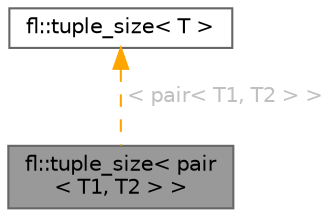 digraph "fl::tuple_size&lt; pair&lt; T1, T2 &gt; &gt;"
{
 // INTERACTIVE_SVG=YES
 // LATEX_PDF_SIZE
  bgcolor="transparent";
  edge [fontname=Helvetica,fontsize=10,labelfontname=Helvetica,labelfontsize=10];
  node [fontname=Helvetica,fontsize=10,shape=box,height=0.2,width=0.4];
  Node1 [id="Node000001",label="fl::tuple_size\< pair\l\< T1, T2 \> \>",height=0.2,width=0.4,color="gray40", fillcolor="grey60", style="filled", fontcolor="black",tooltip=" "];
  Node2 -> Node1 [id="edge1_Node000001_Node000002",dir="back",color="orange",style="dashed",tooltip=" ",label=" \< pair\< T1, T2 \> \>",fontcolor="grey" ];
  Node2 [id="Node000002",label="fl::tuple_size\< T \>",height=0.2,width=0.4,color="gray40", fillcolor="white", style="filled",URL="$d4/d36/namespacefl.html#d5/dd1/structfl_1_1tuple__size",tooltip=" "];
}
